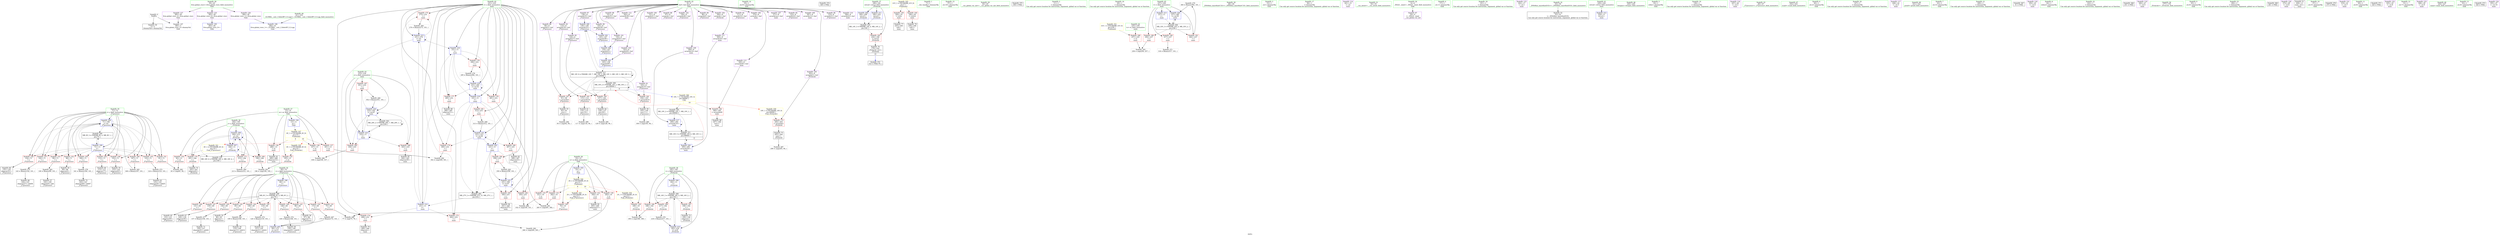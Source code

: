 digraph "SVFG" {
	label="SVFG";

	Node0x5575571d6900 [shape=record,color=grey,label="{NodeID: 0\nNullPtr}"];
	Node0x5575571d6900 -> Node0x5575571e0840[style=solid];
	Node0x5575571d6900 -> Node0x5575571e32d0[style=solid];
	Node0x5575571ee6a0 [shape=record,color=grey,label="{NodeID: 263\n100 = Binary(99, 101, )\n}"];
	Node0x5575571ee6a0 -> Node0x5575571e0e50[style=solid];
	Node0x5575571e82d0 [shape=record,color=red,label="{NodeID: 180\n307\<--231\n\<--i\nmain\n}"];
	Node0x5575571e82d0 -> Node0x5575571e2370[style=solid];
	Node0x5575571dff00 [shape=record,color=purple,label="{NodeID: 97\n136\<--8\narrayidx33\<--buf\n_Z7processv\n}"];
	Node0x5575571dff00 -> Node0x5575571e3570[style=solid];
	Node0x5575571d6800 [shape=record,color=green,label="{NodeID: 14\n35\<--1\n.str.9\<--dummyObj\nGlob }"];
	Node0x5575571efba0 [shape=record,color=grey,label="{NodeID: 277\n157 = Binary(156, 101, )\n}"];
	Node0x5575571efba0 -> Node0x5575571e19b0[style=solid];
	Node0x5575571e2fd0 [shape=record,color=blue,label="{NodeID: 194\n13\<--11\nm\<--\nGlob }"];
	Node0x5575571e2fd0 -> Node0x5575572037f0[style=dashed];
	Node0x5575571dfa40 [shape=record,color=purple,label="{NodeID: 111\n309\<--8\narrayidx24\<--buf\nmain\n}"];
	Node0x5575571dfa40 -> Node0x5575571e45b0[style=solid];
	Node0x5575571de550 [shape=record,color=green,label="{NodeID: 28\n39\<--43\nllvm.global_ctors\<--llvm.global_ctors_field_insensitive\nGlob }"];
	Node0x5575571de550 -> Node0x5575571e55c0[style=solid];
	Node0x5575571de550 -> Node0x5575571e5690[style=solid];
	Node0x5575571de550 -> Node0x5575571e5790[style=solid];
	Node0x557557214560 [shape=record,color=black,label="{NodeID: 374\n349 = PHI()\n}"];
	Node0x5575571f10a0 [shape=record,color=grey,label="{NodeID: 291\n196 = cmp(194, 195, )\n}"];
	Node0x5575571e3bf0 [shape=record,color=blue,label="{NodeID: 208\n180\<--209\nretval\<--\n_Z5checkv\n}"];
	Node0x5575571e3bf0 -> Node0x557557201d60[style=dashed];
	Node0x5575571e55c0 [shape=record,color=purple,label="{NodeID: 125\n383\<--39\nllvm.global_ctors_0\<--llvm.global_ctors\nGlob }"];
	Node0x5575571e55c0 -> Node0x5575571e30d0[style=solid];
	Node0x5575571df0e0 [shape=record,color=green,label="{NodeID: 42\n231\<--232\ni\<--i_field_insensitive\nmain\n}"];
	Node0x5575571df0e0 -> Node0x5575571e7d20[style=solid];
	Node0x5575571df0e0 -> Node0x5575571e7df0[style=solid];
	Node0x5575571df0e0 -> Node0x5575571e7ec0[style=solid];
	Node0x5575571df0e0 -> Node0x5575571e7f90[style=solid];
	Node0x5575571df0e0 -> Node0x5575571e8060[style=solid];
	Node0x5575571df0e0 -> Node0x5575571e8130[style=solid];
	Node0x5575571df0e0 -> Node0x5575571e8200[style=solid];
	Node0x5575571df0e0 -> Node0x5575571e82d0[style=solid];
	Node0x5575571df0e0 -> Node0x5575571e83a0[style=solid];
	Node0x5575571df0e0 -> Node0x5575571e8470[style=solid];
	Node0x5575571df0e0 -> Node0x5575571e8540[style=solid];
	Node0x5575571df0e0 -> Node0x5575571e8610[style=solid];
	Node0x5575571df0e0 -> Node0x5575571e40d0[style=solid];
	Node0x5575571df0e0 -> Node0x5575571e41a0[style=solid];
	Node0x5575571df0e0 -> Node0x5575571e4270[style=solid];
	Node0x5575571df0e0 -> Node0x5575571e4410[style=solid];
	Node0x5575571df0e0 -> Node0x5575571e44e0[style=solid];
	Node0x5575571df0e0 -> Node0x5575571e4680[style=solid];
	Node0x5575571df0e0 -> Node0x5575571e4750[style=solid];
	Node0x5575571df0e0 -> Node0x5575571e49c0[style=solid];
	Node0x5575571fd860 [shape=record,color=black,label="{NodeID: 305\nMR_10V_2 = PHI(MR_10V_7, MR_10V_1, )\npts\{90000 \}\n}"];
	Node0x5575571fd860 -> Node0x5575571e4340[style=dashed];
	Node0x5575571fd860 -> Node0x5575571ff660[style=dashed];
	Node0x5575571e4750 [shape=record,color=blue,label="{NodeID: 222\n231\<--11\ni\<--\nmain\n}"];
	Node0x5575571e4750 -> Node0x5575571e8470[style=dashed];
	Node0x5575571e4750 -> Node0x5575571e8540[style=dashed];
	Node0x5575571e4750 -> Node0x5575571e8610[style=dashed];
	Node0x5575571e4750 -> Node0x5575571e49c0[style=dashed];
	Node0x5575571e4750 -> Node0x5575571fc960[style=dashed];
	Node0x5575571e6180 [shape=record,color=red,label="{NodeID: 139\n240\<--19\n\<--stdin\nmain\n}"];
	Node0x5575571e6180 -> Node0x5575571e1e90[style=solid];
	Node0x5575571e0d80 [shape=record,color=black,label="{NodeID: 56\n97\<--96\nidxprom7\<--\n_Z7processv\n}"];
	Node0x557557202260 [shape=record,color=black,label="{NodeID: 319\nMR_18V_6 = PHI(MR_18V_2, MR_18V_4, )\npts\{185 \}\n}"];
	Node0x5575571e6ce0 [shape=record,color=red,label="{NodeID: 153\n99\<--71\n\<--j\n_Z7processv\n}"];
	Node0x5575571e6ce0 -> Node0x5575571ee6a0[style=solid];
	Node0x5575571e18e0 [shape=record,color=black,label="{NodeID: 70\n153\<--152\nidxprom42\<--\n_Z7processv\n}"];
	Node0x5575571e7840 [shape=record,color=red,label="{NodeID: 167\n198\<--182\n\<--i\n_Z5checkv\n}"];
	Node0x5575571e7840 -> Node0x5575571e1b50[style=solid];
	Node0x5575571e2440 [shape=record,color=black,label="{NodeID: 84\n341\<--340\nidxprom37\<--\nmain\n}"];
	Node0x5575571c1920 [shape=record,color=green,label="{NodeID: 1\n7\<--1\n__dso_handle\<--dummyObj\nGlob }"];
	Node0x5575571ee820 [shape=record,color=grey,label="{NodeID: 264\n276 = Binary(275, 101, )\n}"];
	Node0x5575571ee820 -> Node0x5575571e41a0[style=solid];
	Node0x5575571e83a0 [shape=record,color=red,label="{NodeID: 181\n312\<--231\n\<--i\nmain\n}"];
	Node0x5575571e83a0 -> Node0x5575571eee20[style=solid];
	Node0x5575571dffd0 [shape=record,color=purple,label="{NodeID: 98\n141\<--8\narrayidx35\<--buf\n_Z7processv\n}"];
	Node0x5575571ddd00 [shape=record,color=green,label="{NodeID: 15\n37\<--1\n.str.10\<--dummyObj\nGlob }"];
	Node0x5575571efd20 [shape=record,color=grey,label="{NodeID: 278\n161 = Binary(160, 101, )\n}"];
	Node0x5575571efd20 -> Node0x5575571e1a80[style=solid];
	Node0x5575571e30d0 [shape=record,color=blue,label="{NodeID: 195\n383\<--40\nllvm.global_ctors_0\<--\nGlob }"];
	Node0x5575571dfb10 [shape=record,color=purple,label="{NodeID: 112\n342\<--8\narrayidx38\<--buf\nmain\n}"];
	Node0x5575571de620 [shape=record,color=green,label="{NodeID: 29\n44\<--45\n__cxx_global_var_init\<--__cxx_global_var_init_field_insensitive\n}"];
	Node0x557557214630 [shape=record,color=black,label="{NodeID: 375\n356 = PHI()\n}"];
	Node0x5575571f1220 [shape=record,color=grey,label="{NodeID: 292\n302 = cmp(300, 301, )\n}"];
	Node0x5575571e3cc0 [shape=record,color=blue,label="{NodeID: 209\n184\<--213\nj\<--inc\n_Z5checkv\n}"];
	Node0x5575571e3cc0 -> Node0x5575571e79e0[style=dashed];
	Node0x5575571e3cc0 -> Node0x5575571e7ab0[style=dashed];
	Node0x5575571e3cc0 -> Node0x5575571e7b80[style=dashed];
	Node0x5575571e3cc0 -> Node0x5575571e3b20[style=dashed];
	Node0x5575571e3cc0 -> Node0x5575571e3cc0[style=dashed];
	Node0x5575571e3cc0 -> Node0x557557202260[style=dashed];
	Node0x5575571e5690 [shape=record,color=purple,label="{NodeID: 126\n384\<--39\nllvm.global_ctors_1\<--llvm.global_ctors\nGlob }"];
	Node0x5575571e5690 -> Node0x5575571e31d0[style=solid];
	Node0x5575571df1b0 [shape=record,color=green,label="{NodeID: 43\n233\<--234\nj\<--j_field_insensitive\nmain\n}"];
	Node0x5575571df1b0 -> Node0x5575571e86e0[style=solid];
	Node0x5575571df1b0 -> Node0x5575571e87b0[style=solid];
	Node0x5575571df1b0 -> Node0x5575571e8880[style=solid];
	Node0x5575571df1b0 -> Node0x5575571e4820[style=solid];
	Node0x5575571df1b0 -> Node0x5575571e48f0[style=solid];
	Node0x5575571e4820 [shape=record,color=blue,label="{NodeID: 223\n233\<--11\nj\<--\nmain\n}"];
	Node0x5575571e4820 -> Node0x5575571e86e0[style=dashed];
	Node0x5575571e4820 -> Node0x5575571e87b0[style=dashed];
	Node0x5575571e4820 -> Node0x5575571e8880[style=dashed];
	Node0x5575571e4820 -> Node0x5575571e4820[style=dashed];
	Node0x5575571e4820 -> Node0x5575571e48f0[style=dashed];
	Node0x5575571e4820 -> Node0x5575571fce60[style=dashed];
	Node0x5575571e6250 [shape=record,color=red,label="{NodeID: 140\n246\<--24\n\<--stdout\nmain\n}"];
	Node0x5575571e6250 -> Node0x5575571e1f60[style=solid];
	Node0x5575571e0e50 [shape=record,color=black,label="{NodeID: 57\n102\<--100\nidxprom9\<--add\n_Z7processv\n}"];
	Node0x557557202760 [shape=record,color=yellow,style=double,label="{NodeID: 320\n2V_1 = ENCHI(MR_2V_0)\npts\{12 \}\nFun[_Z7processv]}"];
	Node0x557557202760 -> Node0x5575571e5890[style=dashed];
	Node0x5575571e6db0 [shape=record,color=red,label="{NodeID: 154\n112\<--71\n\<--j\n_Z7processv\n}"];
	Node0x5575571e6db0 -> Node0x5575571e10c0[style=solid];
	Node0x5575571e19b0 [shape=record,color=black,label="{NodeID: 71\n158\<--157\nidxprom45\<--add44\n_Z7processv\n}"];
	Node0x557557203e10 [shape=record,color=yellow,style=double,label="{NodeID: 334\n2V_1 = ENCHI(MR_2V_0)\npts\{12 \}\nFun[_Z5checkv]}"];
	Node0x557557203e10 -> Node0x5575571e5960[style=dashed];
	Node0x5575571e7910 [shape=record,color=red,label="{NodeID: 168\n217\<--182\n\<--i\n_Z5checkv\n}"];
	Node0x5575571e7910 -> Node0x5575571ef120[style=solid];
	Node0x5575571e2510 [shape=record,color=black,label="{NodeID: 85\n344\<--343\nidxprom39\<--\nmain\n}"];
	Node0x5575571c1860 [shape=record,color=green,label="{NodeID: 2\n11\<--1\n\<--dummyObj\nCan only get source location for instruction, argument, global var or function.}"];
	Node0x5575571ee9a0 [shape=record,color=grey,label="{NodeID: 265\n168 = Binary(167, 101, )\n}"];
	Node0x5575571ee9a0 -> Node0x5575571e38b0[style=solid];
	Node0x5575571e8470 [shape=record,color=red,label="{NodeID: 182\n330\<--231\n\<--i\nmain\n}"];
	Node0x5575571e8470 -> Node0x5575571f0c20[style=solid];
	Node0x5575571e00a0 [shape=record,color=purple,label="{NodeID: 99\n145\<--8\narrayidx38\<--buf\n_Z7processv\n}"];
	Node0x5575571e00a0 -> Node0x5575571e3640[style=solid];
	Node0x5575571ddd90 [shape=record,color=green,label="{NodeID: 16\n40\<--1\n\<--dummyObj\nCan only get source location for instruction, argument, global var or function.}"];
	Node0x5575571efea0 [shape=record,color=grey,label="{NodeID: 279\n365 = Binary(364, 101, )\n}"];
	Node0x5575571efea0 -> Node0x5575571e4a90[style=solid];
	Node0x5575571e31d0 [shape=record,color=blue,label="{NodeID: 196\n384\<--41\nllvm.global_ctors_1\<--_GLOBAL__sub_I_GlebsHP_0_0.cpp\nGlob }"];
	Node0x5575571dfbe0 [shape=record,color=purple,label="{NodeID: 113\n345\<--8\narrayidx40\<--buf\nmain\n}"];
	Node0x5575571dfbe0 -> Node0x5575571e2e00[style=solid];
	Node0x5575571de6f0 [shape=record,color=green,label="{NodeID: 30\n48\<--49\n_ZNSt8ios_base4InitC1Ev\<--_ZNSt8ios_base4InitC1Ev_field_insensitive\n}"];
	Node0x5575571f13a0 [shape=record,color=grey,label="{NodeID: 293\n258 = cmp(256, 257, )\n}"];
	Node0x5575571e3d90 [shape=record,color=blue,label="{NodeID: 210\n182\<--218\ni\<--inc8\n_Z5checkv\n}"];
	Node0x5575571e3d90 -> Node0x5575571fe760[style=dashed];
	Node0x5575571e5790 [shape=record,color=purple,label="{NodeID: 127\n385\<--39\nllvm.global_ctors_2\<--llvm.global_ctors\nGlob }"];
	Node0x5575571e5790 -> Node0x5575571e32d0[style=solid];
	Node0x5575571df280 [shape=record,color=green,label="{NodeID: 44\n235\<--236\ntc\<--tc_field_insensitive\nmain\n}"];
	Node0x5575571df280 -> Node0x5575571e8950[style=solid];
	Node0x5575571e48f0 [shape=record,color=blue,label="{NodeID: 224\n233\<--352\nj\<--inc43\nmain\n}"];
	Node0x5575571e48f0 -> Node0x5575571e86e0[style=dashed];
	Node0x5575571e48f0 -> Node0x5575571e87b0[style=dashed];
	Node0x5575571e48f0 -> Node0x5575571e8880[style=dashed];
	Node0x5575571e48f0 -> Node0x5575571e4820[style=dashed];
	Node0x5575571e48f0 -> Node0x5575571e48f0[style=dashed];
	Node0x5575571e48f0 -> Node0x5575571fce60[style=dashed];
	Node0x5575571e6320 [shape=record,color=red,label="{NodeID: 141\n75\<--69\n\<--i\n_Z7processv\n}"];
	Node0x5575571e6320 -> Node0x5575571f07a0[style=solid];
	Node0x5575571e0f20 [shape=record,color=black,label="{NodeID: 58\n105\<--104\nconv11\<--\n_Z7processv\n}"];
	Node0x5575571e0f20 -> Node0x5575571f0020[style=solid];
	Node0x557557203280 [shape=record,color=yellow,style=double,label="{NodeID: 321\n4V_1 = ENCHI(MR_4V_0)\npts\{14 \}\nFun[_Z7processv]}"];
	Node0x557557203280 -> Node0x5575571e5d70[style=dashed];
	Node0x5575571e6e80 [shape=record,color=red,label="{NodeID: 155\n123\<--71\n\<--j\n_Z7processv\n}"];
	Node0x5575571e6e80 -> Node0x5575571ef5a0[style=solid];
	Node0x5575571e1a80 [shape=record,color=black,label="{NodeID: 72\n162\<--161\nidxprom48\<--add47\n_Z7processv\n}"];
	Node0x557557203f20 [shape=record,color=yellow,style=double,label="{NodeID: 335\n4V_1 = ENCHI(MR_4V_0)\npts\{14 \}\nFun[_Z5checkv]}"];
	Node0x557557203f20 -> Node0x5575571e5e40[style=dashed];
	Node0x5575571e79e0 [shape=record,color=red,label="{NodeID: 169\n194\<--184\n\<--j\n_Z5checkv\n}"];
	Node0x5575571e79e0 -> Node0x5575571f10a0[style=solid];
	Node0x5575571e25e0 [shape=record,color=black,label="{NodeID: 86\n347\<--346\nconv\<--\nmain\n}"];
	Node0x5575571bdeb0 [shape=record,color=green,label="{NodeID: 3\n15\<--1\n.str\<--dummyObj\nGlob }"];
	Node0x5575571eeb20 [shape=record,color=grey,label="{NodeID: 266\n352 = Binary(351, 101, )\n}"];
	Node0x5575571eeb20 -> Node0x5575571e48f0[style=solid];
	Node0x5575571e8540 [shape=record,color=red,label="{NodeID: 183\n340\<--231\n\<--i\nmain\n}"];
	Node0x5575571e8540 -> Node0x5575571e2440[style=solid];
	Node0x5575571e0170 [shape=record,color=purple,label="{NodeID: 100\n151\<--8\narrayidx41\<--buf\n_Z7processv\n}"];
	Node0x5575571dde20 [shape=record,color=green,label="{NodeID: 17\n94\<--1\n\<--dummyObj\nCan only get source location for instruction, argument, global var or function.}"];
	Node0x5575571f0020 [shape=record,color=grey,label="{NodeID: 280\n106 = cmp(105, 94, )\n}"];
	Node0x5575571e32d0 [shape=record,color=blue, style = dotted,label="{NodeID: 197\n385\<--3\nllvm.global_ctors_2\<--dummyVal\nGlob }"];
	Node0x5575571dfcb0 [shape=record,color=purple,label="{NodeID: 114\n241\<--15\n\<--.str\nmain\n}"];
	Node0x5575571de7c0 [shape=record,color=green,label="{NodeID: 31\n54\<--55\n__cxa_atexit\<--__cxa_atexit_field_insensitive\n}"];
	Node0x5575571f1520 [shape=record,color=grey,label="{NodeID: 294\n190 = cmp(188, 189, )\n}"];
	Node0x5575571e3e60 [shape=record,color=blue,label="{NodeID: 211\n180\<--222\nretval\<--\n_Z5checkv\n}"];
	Node0x5575571e3e60 -> Node0x557557201d60[style=dashed];
	Node0x5575571e5890 [shape=record,color=red,label="{NodeID: 128\n76\<--10\n\<--n\n_Z7processv\n}"];
	Node0x5575571e5890 -> Node0x5575571f07a0[style=solid];
	Node0x5575571df350 [shape=record,color=green,label="{NodeID: 45\n237\<--238\nt\<--t_field_insensitive\nmain\n}"];
	Node0x5575571df350 -> Node0x5575571e8a20[style=solid];
	Node0x5575571df350 -> Node0x5575571e8af0[style=solid];
	Node0x5575571df350 -> Node0x5575571e8bc0[style=solid];
	Node0x5575571df350 -> Node0x5575571e4000[style=solid];
	Node0x5575571df350 -> Node0x5575571e4a90[style=solid];
	Node0x5575571fe760 [shape=record,color=black,label="{NodeID: 308\nMR_16V_3 = PHI(MR_16V_4, MR_16V_2, )\npts\{183 \}\n}"];
	Node0x5575571fe760 -> Node0x5575571e7770[style=dashed];
	Node0x5575571fe760 -> Node0x5575571e7840[style=dashed];
	Node0x5575571fe760 -> Node0x5575571e7910[style=dashed];
	Node0x5575571fe760 -> Node0x5575571e3d90[style=dashed];
	Node0x5575571e49c0 [shape=record,color=blue,label="{NodeID: 225\n231\<--359\ni\<--inc47\nmain\n}"];
	Node0x5575571e49c0 -> Node0x5575571e8470[style=dashed];
	Node0x5575571e49c0 -> Node0x5575571e8540[style=dashed];
	Node0x5575571e49c0 -> Node0x5575571e8610[style=dashed];
	Node0x5575571e49c0 -> Node0x5575571e49c0[style=dashed];
	Node0x5575571e49c0 -> Node0x5575571fc960[style=dashed];
	Node0x5575571e63f0 [shape=record,color=red,label="{NodeID: 142\n85\<--69\n\<--i\n_Z7processv\n}"];
	Node0x5575571e63f0 -> Node0x5575571e0b10[style=solid];
	Node0x5575571e0ff0 [shape=record,color=black,label="{NodeID: 59\n110\<--109\nidxprom15\<--add14\n_Z7processv\n}"];
	Node0x5575571e6f50 [shape=record,color=red,label="{NodeID: 156\n134\<--71\n\<--j\n_Z7processv\n}"];
	Node0x5575571e6f50 -> Node0x5575571e15a0[style=solid];
	Node0x5575571e1b50 [shape=record,color=black,label="{NodeID: 73\n199\<--198\nidxprom\<--\n_Z5checkv\n}"];
	Node0x5575571e7ab0 [shape=record,color=red,label="{NodeID: 170\n201\<--184\n\<--j\n_Z5checkv\n}"];
	Node0x5575571e7ab0 -> Node0x5575571e1c20[style=solid];
	Node0x5575571e26b0 [shape=record,color=purple,label="{NodeID: 87\n50\<--4\n\<--_ZStL8__ioinit\n__cxx_global_var_init\n}"];
	Node0x5575571bdc80 [shape=record,color=green,label="{NodeID: 4\n17\<--1\n.str.1\<--dummyObj\nGlob }"];
	Node0x5575571eeca0 [shape=record,color=grey,label="{NodeID: 267\n173 = Binary(172, 101, )\n}"];
	Node0x5575571eeca0 -> Node0x5575571e3980[style=solid];
	Node0x5575571e8610 [shape=record,color=red,label="{NodeID: 184\n358\<--231\n\<--i\nmain\n}"];
	Node0x5575571e8610 -> Node0x5575571ee520[style=solid];
	Node0x5575571e0240 [shape=record,color=purple,label="{NodeID: 101\n154\<--8\narrayidx43\<--buf\n_Z7processv\n}"];
	Node0x5575571e0240 -> Node0x5575571e3710[style=solid];
	Node0x5575571ddeb0 [shape=record,color=green,label="{NodeID: 18\n101\<--1\n\<--dummyObj\nCan only get source location for instruction, argument, global var or function.}"];
	Node0x5575571f01a0 [shape=record,color=grey,label="{NodeID: 281\n283 = cmp(281, 282, )\n}"];
	Node0x5575571e33d0 [shape=record,color=blue,label="{NodeID: 198\n69\<--11\ni\<--\n_Z7processv\n}"];
	Node0x5575571e33d0 -> Node0x5575571fb560[style=dashed];
	Node0x5575571e4e20 [shape=record,color=purple,label="{NodeID: 115\n242\<--17\n\<--.str.1\nmain\n}"];
	Node0x5575571de890 [shape=record,color=green,label="{NodeID: 32\n53\<--59\n_ZNSt8ios_base4InitD1Ev\<--_ZNSt8ios_base4InitD1Ev_field_insensitive\n}"];
	Node0x5575571de890 -> Node0x5575571e0a10[style=solid];
	Node0x5575571e3f30 [shape=record,color=blue,label="{NodeID: 212\n229\<--11\nretval\<--\nmain\n}"];
	Node0x5575571e5960 [shape=record,color=red,label="{NodeID: 129\n189\<--10\n\<--n\n_Z5checkv\n}"];
	Node0x5575571e5960 -> Node0x5575571f1520[style=solid];
	Node0x5575571df420 [shape=record,color=green,label="{NodeID: 46\n244\<--245\nfreopen\<--freopen_field_insensitive\n}"];
	Node0x5575571e4a90 [shape=record,color=blue,label="{NodeID: 226\n237\<--365\nt\<--inc50\nmain\n}"];
	Node0x5575571e4a90 -> Node0x5575571fd360[style=dashed];
	Node0x5575571e64c0 [shape=record,color=red,label="{NodeID: 143\n96\<--69\n\<--i\n_Z7processv\n}"];
	Node0x5575571e64c0 -> Node0x5575571e0d80[style=solid];
	Node0x5575571e10c0 [shape=record,color=black,label="{NodeID: 60\n113\<--112\nidxprom17\<--\n_Z7processv\n}"];
	Node0x5575571e7020 [shape=record,color=red,label="{NodeID: 157\n142\<--71\n\<--j\n_Z7processv\n}"];
	Node0x5575571e7020 -> Node0x5575571ef8a0[style=solid];
	Node0x5575571e1c20 [shape=record,color=black,label="{NodeID: 74\n202\<--201\nidxprom4\<--\n_Z5checkv\n}"];
	Node0x5575571e7b80 [shape=record,color=red,label="{NodeID: 171\n212\<--184\n\<--j\n_Z5checkv\n}"];
	Node0x5575571e7b80 -> Node0x5575571eefa0[style=solid];
	Node0x5575571e2780 [shape=record,color=purple,label="{NodeID: 88\n87\<--8\narrayidx\<--buf\n_Z7processv\n}"];
	Node0x5575571bdfb0 [shape=record,color=green,label="{NodeID: 5\n19\<--1\nstdin\<--dummyObj\nGlob }"];
	Node0x5575571eee20 [shape=record,color=grey,label="{NodeID: 268\n313 = Binary(312, 101, )\n}"];
	Node0x5575571eee20 -> Node0x5575571e4680[style=solid];
	Node0x5575571e86e0 [shape=record,color=red,label="{NodeID: 185\n336\<--233\n\<--j\nmain\n}"];
	Node0x5575571e86e0 -> Node0x5575571f0920[style=solid];
	Node0x5575571e0310 [shape=record,color=purple,label="{NodeID: 102\n159\<--8\narrayidx46\<--buf\n_Z7processv\n}"];
	Node0x5575571ddf40 [shape=record,color=green,label="{NodeID: 19\n138\<--1\n\<--dummyObj\nCan only get source location for instruction, argument, global var or function.}"];
	Node0x5575571f0320 [shape=record,color=grey,label="{NodeID: 282\n266 = cmp(264, 265, )\n}"];
	Node0x5575571e34a0 [shape=record,color=blue,label="{NodeID: 199\n71\<--11\nj\<--\n_Z7processv\n}"];
	Node0x5575571e34a0 -> Node0x5575571e6b40[style=dashed];
	Node0x5575571e34a0 -> Node0x5575571e6c10[style=dashed];
	Node0x5575571e34a0 -> Node0x5575571e6ce0[style=dashed];
	Node0x5575571e34a0 -> Node0x5575571e6db0[style=dashed];
	Node0x5575571e34a0 -> Node0x5575571e6e80[style=dashed];
	Node0x5575571e34a0 -> Node0x5575571e6f50[style=dashed];
	Node0x5575571e34a0 -> Node0x5575571e7020[style=dashed];
	Node0x5575571e34a0 -> Node0x5575571e70f0[style=dashed];
	Node0x5575571e34a0 -> Node0x5575571e71c0[style=dashed];
	Node0x5575571e34a0 -> Node0x5575571e7290[style=dashed];
	Node0x5575571e34a0 -> Node0x5575571e38b0[style=dashed];
	Node0x5575571e34a0 -> Node0x5575571fba60[style=dashed];
	Node0x5575571e4eb0 [shape=record,color=purple,label="{NodeID: 116\n247\<--20\n\<--.str.2\nmain\n}"];
	Node0x5575571de960 [shape=record,color=green,label="{NodeID: 33\n66\<--67\n_Z7processv\<--_Z7processv_field_insensitive\n}"];
	Node0x5575571e4000 [shape=record,color=blue,label="{NodeID: 213\n237\<--11\nt\<--\nmain\n}"];
	Node0x5575571e4000 -> Node0x5575571fd360[style=dashed];
	Node0x5575571e5a30 [shape=record,color=red,label="{NodeID: 130\n265\<--10\n\<--n\nmain\n}"];
	Node0x5575571e5a30 -> Node0x5575571f0320[style=solid];
	Node0x5575571df520 [shape=record,color=green,label="{NodeID: 47\n252\<--253\nscanf\<--scanf_field_insensitive\n}"];
	Node0x5575571e6590 [shape=record,color=red,label="{NodeID: 144\n108\<--69\n\<--i\n_Z7processv\n}"];
	Node0x5575571e6590 -> Node0x5575571ee3a0[style=solid];
	Node0x5575571e1190 [shape=record,color=black,label="{NodeID: 61\n116\<--115\nconv19\<--\n_Z7processv\n}"];
	Node0x5575571e1190 -> Node0x5575571f0da0[style=solid];
	Node0x5575571e70f0 [shape=record,color=red,label="{NodeID: 158\n152\<--71\n\<--j\n_Z7processv\n}"];
	Node0x5575571e70f0 -> Node0x5575571e18e0[style=solid];
	Node0x5575571e1cf0 [shape=record,color=black,label="{NodeID: 75\n205\<--204\nconv\<--\n_Z5checkv\n}"];
	Node0x5575571e1cf0 -> Node0x5575571f0aa0[style=solid];
	Node0x5575571e7c50 [shape=record,color=red,label="{NodeID: 172\n204\<--203\n\<--arrayidx5\n_Z5checkv\n}"];
	Node0x5575571e7c50 -> Node0x5575571e1cf0[style=solid];
	Node0x5575571e2850 [shape=record,color=purple,label="{NodeID: 89\n90\<--8\narrayidx5\<--buf\n_Z7processv\n}"];
	Node0x5575571e2850 -> Node0x5575571e7360[style=solid];
	Node0x5575571be180 [shape=record,color=green,label="{NodeID: 6\n20\<--1\n.str.2\<--dummyObj\nGlob }"];
	Node0x5575571eefa0 [shape=record,color=grey,label="{NodeID: 269\n213 = Binary(212, 101, )\n}"];
	Node0x5575571eefa0 -> Node0x5575571e3cc0[style=solid];
	Node0x5575571e87b0 [shape=record,color=red,label="{NodeID: 186\n343\<--233\n\<--j\nmain\n}"];
	Node0x5575571e87b0 -> Node0x5575571e2510[style=solid];
	Node0x5575571e03e0 [shape=record,color=purple,label="{NodeID: 103\n163\<--8\narrayidx49\<--buf\n_Z7processv\n}"];
	Node0x5575571e03e0 -> Node0x5575571e37e0[style=solid];
	Node0x5575571ddfd0 [shape=record,color=green,label="{NodeID: 20\n147\<--1\n\<--dummyObj\nCan only get source location for instruction, argument, global var or function.}"];
	Node0x557557206590 [shape=record,color=yellow,style=double,label="{NodeID: 366\n10V_7 = CSCHI(MR_10V_5)\npts\{90000 \}\nCS[]|{|<s2>10}}"];
	Node0x557557206590 -> Node0x5575571e2e00[style=dashed];
	Node0x557557206590 -> Node0x5575571fd860[style=dashed];
	Node0x557557206590:s2 -> Node0x5575572042a0[style=dashed,color=red];
	Node0x5575571f04a0 [shape=record,color=grey,label="{NodeID: 283\n83 = cmp(81, 82, )\n}"];
	Node0x5575571e3570 [shape=record,color=blue,label="{NodeID: 200\n136\<--138\narrayidx33\<--\n_Z7processv\n}"];
	Node0x5575571e3570 -> Node0x5575571e3640[style=dashed];
	Node0x5575571e4f40 [shape=record,color=purple,label="{NodeID: 117\n248\<--22\n\<--.str.3\nmain\n}"];
	Node0x5575571dea30 [shape=record,color=green,label="{NodeID: 34\n69\<--70\ni\<--i_field_insensitive\n_Z7processv\n}"];
	Node0x5575571dea30 -> Node0x5575571e6320[style=solid];
	Node0x5575571dea30 -> Node0x5575571e63f0[style=solid];
	Node0x5575571dea30 -> Node0x5575571e64c0[style=solid];
	Node0x5575571dea30 -> Node0x5575571e6590[style=solid];
	Node0x5575571dea30 -> Node0x5575571e6660[style=solid];
	Node0x5575571dea30 -> Node0x5575571e6730[style=solid];
	Node0x5575571dea30 -> Node0x5575571e6800[style=solid];
	Node0x5575571dea30 -> Node0x5575571e68d0[style=solid];
	Node0x5575571dea30 -> Node0x5575571e69a0[style=solid];
	Node0x5575571dea30 -> Node0x5575571e6a70[style=solid];
	Node0x5575571dea30 -> Node0x5575571e33d0[style=solid];
	Node0x5575571dea30 -> Node0x5575571e3980[style=solid];
	Node0x5575571e40d0 [shape=record,color=blue,label="{NodeID: 214\n231\<--11\ni\<--\nmain\n}"];
	Node0x5575571e40d0 -> Node0x5575571e7d20[style=dashed];
	Node0x5575571e40d0 -> Node0x5575571e7df0[style=dashed];
	Node0x5575571e40d0 -> Node0x5575571e7ec0[style=dashed];
	Node0x5575571e40d0 -> Node0x5575571e41a0[style=dashed];
	Node0x5575571e40d0 -> Node0x5575571e4270[style=dashed];
	Node0x5575571e5b00 [shape=record,color=red,label="{NodeID: 131\n282\<--10\n\<--n\nmain\n}"];
	Node0x5575571e5b00 -> Node0x5575571f01a0[style=solid];
	Node0x5575571e0640 [shape=record,color=green,label="{NodeID: 48\n321\<--322\nprintf\<--printf_field_insensitive\n}"];
	Node0x5575571ff660 [shape=record,color=black,label="{NodeID: 311\nMR_10V_5 = PHI(MR_10V_6, MR_10V_3, )\npts\{90000 \}\n|{|<s1>8}}"];
	Node0x5575571ff660 -> Node0x5575571e45b0[style=dashed];
	Node0x5575571ff660:s1 -> Node0x5575571fbf60[style=dashed,color=red];
	Node0x5575571e6660 [shape=record,color=red,label="{NodeID: 145\n119\<--69\n\<--i\n_Z7processv\n}"];
	Node0x5575571e6660 -> Node0x5575571ef420[style=solid];
	Node0x5575571e1260 [shape=record,color=black,label="{NodeID: 62\n121\<--120\nidxprom23\<--add22\n_Z7processv\n}"];
	Node0x557557203600 [shape=record,color=yellow,style=double,label="{NodeID: 325\n21V_1 = ENCHI(MR_21V_0)\npts\{1 \}\nFun[main]}"];
	Node0x557557203600 -> Node0x5575571e6180[style=dashed];
	Node0x557557203600 -> Node0x5575571e6250[style=dashed];
	Node0x5575571e71c0 [shape=record,color=red,label="{NodeID: 159\n160\<--71\n\<--j\n_Z7processv\n}"];
	Node0x5575571e71c0 -> Node0x5575571efd20[style=solid];
	Node0x5575571e1dc0 [shape=record,color=black,label="{NodeID: 76\n179\<--224\n_Z5checkv_ret\<--\n_Z5checkv\n|{<s0>10}}"];
	Node0x5575571e1dc0:s0 -> Node0x557557214330[style=solid,color=blue];
	Node0x5575572042a0 [shape=record,color=yellow,style=double,label="{NodeID: 339\n10V_1 = ENCHI(MR_10V_0)\npts\{90000 \}\nFun[_Z5checkv]}"];
	Node0x5575572042a0 -> Node0x5575571e7c50[style=dashed];
	Node0x5575571e7d20 [shape=record,color=red,label="{NodeID: 173\n264\<--231\n\<--i\nmain\n}"];
	Node0x5575571e7d20 -> Node0x5575571f0320[style=solid];
	Node0x5575571e2920 [shape=record,color=purple,label="{NodeID: 90\n98\<--8\narrayidx8\<--buf\n_Z7processv\n}"];
	Node0x5575571c1530 [shape=record,color=green,label="{NodeID: 7\n22\<--1\n.str.3\<--dummyObj\nGlob }"];
	Node0x5575571ef120 [shape=record,color=grey,label="{NodeID: 270\n218 = Binary(217, 101, )\n}"];
	Node0x5575571ef120 -> Node0x5575571e3d90[style=solid];
	Node0x5575571e8880 [shape=record,color=red,label="{NodeID: 187\n351\<--233\n\<--j\nmain\n}"];
	Node0x5575571e8880 -> Node0x5575571eeb20[style=solid];
	Node0x5575571e04b0 [shape=record,color=purple,label="{NodeID: 104\n200\<--8\narrayidx\<--buf\n_Z5checkv\n}"];
	Node0x5575571de060 [shape=record,color=green,label="{NodeID: 21\n209\<--1\n\<--dummyObj\nCan only get source location for instruction, argument, global var or function.}"];
	Node0x557556ea9860 [shape=record,color=black,label="{NodeID: 367\n51 = PHI()\n}"];
	Node0x5575571f0620 [shape=record,color=grey,label="{NodeID: 284\n93 = cmp(92, 94, )\n}"];
	Node0x5575571e3640 [shape=record,color=blue,label="{NodeID: 201\n145\<--147\narrayidx38\<--\n_Z7processv\n}"];
	Node0x5575571e3640 -> Node0x5575571e3710[style=dashed];
	Node0x5575571e5010 [shape=record,color=purple,label="{NodeID: 118\n250\<--25\n\<--.str.4\nmain\n}"];
	Node0x5575571deb00 [shape=record,color=green,label="{NodeID: 35\n71\<--72\nj\<--j_field_insensitive\n_Z7processv\n}"];
	Node0x5575571deb00 -> Node0x5575571e6b40[style=solid];
	Node0x5575571deb00 -> Node0x5575571e6c10[style=solid];
	Node0x5575571deb00 -> Node0x5575571e6ce0[style=solid];
	Node0x5575571deb00 -> Node0x5575571e6db0[style=solid];
	Node0x5575571deb00 -> Node0x5575571e6e80[style=solid];
	Node0x5575571deb00 -> Node0x5575571e6f50[style=solid];
	Node0x5575571deb00 -> Node0x5575571e7020[style=solid];
	Node0x5575571deb00 -> Node0x5575571e70f0[style=solid];
	Node0x5575571deb00 -> Node0x5575571e71c0[style=solid];
	Node0x5575571deb00 -> Node0x5575571e7290[style=solid];
	Node0x5575571deb00 -> Node0x5575571e34a0[style=solid];
	Node0x5575571deb00 -> Node0x5575571e38b0[style=solid];
	Node0x5575571fb560 [shape=record,color=black,label="{NodeID: 298\nMR_6V_3 = PHI(MR_6V_4, MR_6V_2, )\npts\{70 \}\n}"];
	Node0x5575571fb560 -> Node0x5575571e6320[style=dashed];
	Node0x5575571fb560 -> Node0x5575571e63f0[style=dashed];
	Node0x5575571fb560 -> Node0x5575571e64c0[style=dashed];
	Node0x5575571fb560 -> Node0x5575571e6590[style=dashed];
	Node0x5575571fb560 -> Node0x5575571e6660[style=dashed];
	Node0x5575571fb560 -> Node0x5575571e6730[style=dashed];
	Node0x5575571fb560 -> Node0x5575571e6800[style=dashed];
	Node0x5575571fb560 -> Node0x5575571e68d0[style=dashed];
	Node0x5575571fb560 -> Node0x5575571e69a0[style=dashed];
	Node0x5575571fb560 -> Node0x5575571e6a70[style=dashed];
	Node0x5575571fb560 -> Node0x5575571e3980[style=dashed];
	Node0x5575571e41a0 [shape=record,color=blue,label="{NodeID: 215\n231\<--276\ni\<--inc\nmain\n}"];
	Node0x5575571e41a0 -> Node0x5575571e7d20[style=dashed];
	Node0x5575571e41a0 -> Node0x5575571e7df0[style=dashed];
	Node0x5575571e41a0 -> Node0x5575571e7ec0[style=dashed];
	Node0x5575571e41a0 -> Node0x5575571e41a0[style=dashed];
	Node0x5575571e41a0 -> Node0x5575571e4270[style=dashed];
	Node0x5575571e5bd0 [shape=record,color=red,label="{NodeID: 132\n304\<--10\n\<--n\nmain\n}"];
	Node0x5575571e5bd0 -> Node0x5575571e22a0[style=solid];
	Node0x5575571e0740 [shape=record,color=green,label="{NodeID: 49\n41\<--379\n_GLOBAL__sub_I_GlebsHP_0_0.cpp\<--_GLOBAL__sub_I_GlebsHP_0_0.cpp_field_insensitive\n}"];
	Node0x5575571e0740 -> Node0x5575571e31d0[style=solid];
	Node0x5575571e6730 [shape=record,color=red,label="{NodeID: 146\n131\<--69\n\<--i\n_Z7processv\n}"];
	Node0x5575571e6730 -> Node0x5575571e14d0[style=solid];
	Node0x5575571e1330 [shape=record,color=black,label="{NodeID: 63\n125\<--124\nidxprom26\<--add25\n_Z7processv\n}"];
	Node0x557557203710 [shape=record,color=yellow,style=double,label="{NodeID: 326\n2V_1 = ENCHI(MR_2V_0)\npts\{12 \}\nFun[main]|{|<s4>8|<s5>10}}"];
	Node0x557557203710 -> Node0x5575571e5a30[style=dashed];
	Node0x557557203710 -> Node0x5575571e5b00[style=dashed];
	Node0x557557203710 -> Node0x5575571e5bd0[style=dashed];
	Node0x557557203710 -> Node0x5575571e5ca0[style=dashed];
	Node0x557557203710:s4 -> Node0x557557202760[style=dashed,color=red];
	Node0x557557203710:s5 -> Node0x557557203e10[style=dashed,color=red];
	Node0x5575571e7290 [shape=record,color=red,label="{NodeID: 160\n167\<--71\n\<--j\n_Z7processv\n}"];
	Node0x5575571e7290 -> Node0x5575571ee9a0[style=solid];
	Node0x5575571e1e90 [shape=record,color=black,label="{NodeID: 77\n243\<--240\ncall\<--\nmain\n}"];
	Node0x5575571e7df0 [shape=record,color=red,label="{NodeID: 174\n268\<--231\n\<--i\nmain\n}"];
	Node0x5575571e7df0 -> Node0x5575571e2030[style=solid];
	Node0x5575571e29f0 [shape=record,color=purple,label="{NodeID: 91\n103\<--8\narrayidx10\<--buf\n_Z7processv\n}"];
	Node0x5575571e29f0 -> Node0x5575571e7430[style=solid];
	Node0x5575571d5460 [shape=record,color=green,label="{NodeID: 8\n24\<--1\nstdout\<--dummyObj\nGlob }"];
	Node0x5575571ef2a0 [shape=record,color=grey,label="{NodeID: 271\n318 = Binary(317, 101, )\n}"];
	Node0x5575571e8950 [shape=record,color=red,label="{NodeID: 188\n257\<--235\n\<--tc\nmain\n}"];
	Node0x5575571e8950 -> Node0x5575571f13a0[style=solid];
	Node0x5575571e0580 [shape=record,color=purple,label="{NodeID: 105\n203\<--8\narrayidx5\<--buf\n_Z5checkv\n}"];
	Node0x5575571e0580 -> Node0x5575571e7c50[style=solid];
	Node0x5575571de0f0 [shape=record,color=green,label="{NodeID: 22\n222\<--1\n\<--dummyObj\nCan only get source location for instruction, argument, global var or function.}"];
	Node0x557557213f30 [shape=record,color=black,label="{NodeID: 368\n251 = PHI()\n}"];
	Node0x5575571f07a0 [shape=record,color=grey,label="{NodeID: 285\n77 = cmp(75, 76, )\n}"];
	Node0x5575571e3710 [shape=record,color=blue,label="{NodeID: 202\n154\<--147\narrayidx43\<--\n_Z7processv\n}"];
	Node0x5575571e3710 -> Node0x5575571e37e0[style=dashed];
	Node0x5575571e50e0 [shape=record,color=purple,label="{NodeID: 119\n260\<--27\n\<--.str.5\nmain\n}"];
	Node0x5575571debd0 [shape=record,color=green,label="{NodeID: 36\n177\<--178\n_Z5checkv\<--_Z5checkv_field_insensitive\n}"];
	Node0x5575571fba60 [shape=record,color=black,label="{NodeID: 299\nMR_8V_2 = PHI(MR_8V_4, MR_8V_1, )\npts\{72 \}\n}"];
	Node0x5575571fba60 -> Node0x5575571e34a0[style=dashed];
	Node0x5575571e4270 [shape=record,color=blue,label="{NodeID: 216\n231\<--11\ni\<--\nmain\n}"];
	Node0x5575571e4270 -> Node0x5575571e7f90[style=dashed];
	Node0x5575571e4270 -> Node0x5575571e8060[style=dashed];
	Node0x5575571e4270 -> Node0x5575571e8130[style=dashed];
	Node0x5575571e4270 -> Node0x5575571e4410[style=dashed];
	Node0x5575571e4270 -> Node0x5575571e44e0[style=dashed];
	Node0x5575571e5ca0 [shape=record,color=red,label="{NodeID: 133\n331\<--10\n\<--n\nmain\n}"];
	Node0x5575571e5ca0 -> Node0x5575571f0c20[style=solid];
	Node0x5575571e0840 [shape=record,color=black,label="{NodeID: 50\n2\<--3\ndummyVal\<--dummyVal\n}"];
	Node0x5575571e6800 [shape=record,color=red,label="{NodeID: 147\n139\<--69\n\<--i\n_Z7processv\n}"];
	Node0x5575571e6800 -> Node0x5575571e1670[style=solid];
	Node0x5575571e1400 [shape=record,color=black,label="{NodeID: 64\n128\<--127\nconv28\<--\n_Z7processv\n}"];
	Node0x5575571e1400 -> Node0x5575571f0f20[style=solid];
	Node0x5575572037f0 [shape=record,color=yellow,style=double,label="{NodeID: 327\n4V_1 = ENCHI(MR_4V_0)\npts\{14 \}\nFun[main]|{|<s3>8|<s4>10}}"];
	Node0x5575572037f0 -> Node0x5575571e5f10[style=dashed];
	Node0x5575572037f0 -> Node0x5575571e5fe0[style=dashed];
	Node0x5575572037f0 -> Node0x5575571e60b0[style=dashed];
	Node0x5575572037f0:s3 -> Node0x557557203280[style=dashed,color=red];
	Node0x5575572037f0:s4 -> Node0x557557203f20[style=dashed,color=red];
	Node0x5575571e7360 [shape=record,color=red,label="{NodeID: 161\n91\<--90\n\<--arrayidx5\n_Z7processv\n}"];
	Node0x5575571e7360 -> Node0x5575571e0cb0[style=solid];
	Node0x5575571e1f60 [shape=record,color=black,label="{NodeID: 78\n249\<--246\ncall1\<--\nmain\n}"];
	Node0x5575571e7ec0 [shape=record,color=red,label="{NodeID: 175\n275\<--231\n\<--i\nmain\n}"];
	Node0x5575571e7ec0 -> Node0x5575571ee820[style=solid];
	Node0x5575571e2ac0 [shape=record,color=purple,label="{NodeID: 92\n111\<--8\narrayidx16\<--buf\n_Z7processv\n}"];
	Node0x5575571c16b0 [shape=record,color=green,label="{NodeID: 9\n25\<--1\n.str.4\<--dummyObj\nGlob }"];
	Node0x5575571ef420 [shape=record,color=grey,label="{NodeID: 272\n120 = Binary(119, 101, )\n}"];
	Node0x5575571ef420 -> Node0x5575571e1260[style=solid];
	Node0x5575571e8a20 [shape=record,color=red,label="{NodeID: 189\n256\<--237\n\<--t\nmain\n}"];
	Node0x5575571e8a20 -> Node0x5575571f13a0[style=solid];
	Node0x5575571df630 [shape=record,color=purple,label="{NodeID: 106\n270\<--8\narrayidx\<--buf\nmain\n}"];
	Node0x5575571de180 [shape=record,color=green,label="{NodeID: 23\n292\<--1\n\<--dummyObj\nCan only get source location for instruction, argument, global var or function.}"];
	Node0x557557214030 [shape=record,color=black,label="{NodeID: 369\n261 = PHI()\n}"];
	Node0x5575571f0920 [shape=record,color=grey,label="{NodeID: 286\n338 = cmp(336, 337, )\n}"];
	Node0x5575571e37e0 [shape=record,color=blue,label="{NodeID: 203\n163\<--138\narrayidx49\<--\n_Z7processv\n}"];
	Node0x5575571e37e0 -> Node0x557557201860[style=dashed];
	Node0x5575571e51b0 [shape=record,color=purple,label="{NodeID: 120\n272\<--29\n\<--.str.6\nmain\n}"];
	Node0x5575571deca0 [shape=record,color=green,label="{NodeID: 37\n180\<--181\nretval\<--retval_field_insensitive\n_Z5checkv\n}"];
	Node0x5575571deca0 -> Node0x5575571e76a0[style=solid];
	Node0x5575571deca0 -> Node0x5575571e3bf0[style=solid];
	Node0x5575571deca0 -> Node0x5575571e3e60[style=solid];
	Node0x5575571fbf60 [shape=record,color=black,label="{NodeID: 300\nMR_10V_2 = PHI(MR_10V_3, MR_10V_1, )\npts\{90000 \}\n|{|<s7>8}}"];
	Node0x5575571fbf60 -> Node0x5575571e7360[style=dashed];
	Node0x5575571fbf60 -> Node0x5575571e7430[style=dashed];
	Node0x5575571fbf60 -> Node0x5575571e7500[style=dashed];
	Node0x5575571fbf60 -> Node0x5575571e75d0[style=dashed];
	Node0x5575571fbf60 -> Node0x5575571e3570[style=dashed];
	Node0x5575571fbf60 -> Node0x5575571fbf60[style=dashed];
	Node0x5575571fbf60 -> Node0x557557201860[style=dashed];
	Node0x5575571fbf60:s7 -> Node0x557557206590[style=dashed,color=blue];
	Node0x5575571e4340 [shape=record,color=blue,label="{NodeID: 217\n290\<--292\narrayidx14\<--\nmain\n}"];
	Node0x5575571e4340 -> Node0x5575571e4340[style=dashed];
	Node0x5575571e4340 -> Node0x5575571ff660[style=dashed];
	Node0x5575571e5d70 [shape=record,color=red,label="{NodeID: 134\n82\<--13\n\<--m\n_Z7processv\n}"];
	Node0x5575571e5d70 -> Node0x5575571f04a0[style=solid];
	Node0x5575571e0940 [shape=record,color=black,label="{NodeID: 51\n228\<--11\nmain_ret\<--\nmain\n}"];
	Node0x5575571e68d0 [shape=record,color=red,label="{NodeID: 148\n148\<--69\n\<--i\n_Z7processv\n}"];
	Node0x5575571e68d0 -> Node0x5575571ef720[style=solid];
	Node0x5575571e14d0 [shape=record,color=black,label="{NodeID: 65\n132\<--131\nidxprom30\<--\n_Z7processv\n}"];
	Node0x5575571e7430 [shape=record,color=red,label="{NodeID: 162\n104\<--103\n\<--arrayidx10\n_Z7processv\n}"];
	Node0x5575571e7430 -> Node0x5575571e0f20[style=solid];
	Node0x5575571e2030 [shape=record,color=black,label="{NodeID: 79\n269\<--268\nidxprom\<--\nmain\n}"];
	Node0x5575571e7f90 [shape=record,color=red,label="{NodeID: 176\n281\<--231\n\<--i\nmain\n}"];
	Node0x5575571e7f90 -> Node0x5575571f01a0[style=solid];
	Node0x5575571e2b90 [shape=record,color=purple,label="{NodeID: 93\n114\<--8\narrayidx18\<--buf\n_Z7processv\n}"];
	Node0x5575571e2b90 -> Node0x5575571e7500[style=solid];
	Node0x5575571d6990 [shape=record,color=green,label="{NodeID: 10\n27\<--1\n.str.5\<--dummyObj\nGlob }"];
	Node0x5575571ef5a0 [shape=record,color=grey,label="{NodeID: 273\n124 = Binary(123, 101, )\n}"];
	Node0x5575571ef5a0 -> Node0x5575571e1330[style=solid];
	Node0x5575571e8af0 [shape=record,color=red,label="{NodeID: 190\n317\<--237\n\<--t\nmain\n}"];
	Node0x5575571e8af0 -> Node0x5575571ef2a0[style=solid];
	Node0x5575571df700 [shape=record,color=purple,label="{NodeID: 107\n271\<--8\narraydecay\<--buf\nmain\n}"];
	Node0x5575571de210 [shape=record,color=green,label="{NodeID: 24\n4\<--6\n_ZStL8__ioinit\<--_ZStL8__ioinit_field_insensitive\nGlob }"];
	Node0x5575571de210 -> Node0x5575571e26b0[style=solid];
	Node0x557557214130 [shape=record,color=black,label="{NodeID: 370\n273 = PHI()\n}"];
	Node0x5575571f0aa0 [shape=record,color=grey,label="{NodeID: 287\n206 = cmp(205, 94, )\n}"];
	Node0x5575571e38b0 [shape=record,color=blue,label="{NodeID: 204\n71\<--168\nj\<--inc\n_Z7processv\n}"];
	Node0x5575571e38b0 -> Node0x5575571e6b40[style=dashed];
	Node0x5575571e38b0 -> Node0x5575571e6c10[style=dashed];
	Node0x5575571e38b0 -> Node0x5575571e6ce0[style=dashed];
	Node0x5575571e38b0 -> Node0x5575571e6db0[style=dashed];
	Node0x5575571e38b0 -> Node0x5575571e6e80[style=dashed];
	Node0x5575571e38b0 -> Node0x5575571e6f50[style=dashed];
	Node0x5575571e38b0 -> Node0x5575571e7020[style=dashed];
	Node0x5575571e38b0 -> Node0x5575571e70f0[style=dashed];
	Node0x5575571e38b0 -> Node0x5575571e71c0[style=dashed];
	Node0x5575571e38b0 -> Node0x5575571e7290[style=dashed];
	Node0x5575571e38b0 -> Node0x5575571e38b0[style=dashed];
	Node0x5575571e38b0 -> Node0x5575571fba60[style=dashed];
	Node0x5575571e5280 [shape=record,color=purple,label="{NodeID: 121\n319\<--31\n\<--.str.7\nmain\n}"];
	Node0x5575571ded70 [shape=record,color=green,label="{NodeID: 38\n182\<--183\ni\<--i_field_insensitive\n_Z5checkv\n}"];
	Node0x5575571ded70 -> Node0x5575571e7770[style=solid];
	Node0x5575571ded70 -> Node0x5575571e7840[style=solid];
	Node0x5575571ded70 -> Node0x5575571e7910[style=solid];
	Node0x5575571ded70 -> Node0x5575571e3a50[style=solid];
	Node0x5575571ded70 -> Node0x5575571e3d90[style=solid];
	Node0x5575571e4410 [shape=record,color=blue,label="{NodeID: 218\n231\<--295\ni\<--inc16\nmain\n}"];
	Node0x5575571e4410 -> Node0x5575571e7f90[style=dashed];
	Node0x5575571e4410 -> Node0x5575571e8060[style=dashed];
	Node0x5575571e4410 -> Node0x5575571e8130[style=dashed];
	Node0x5575571e4410 -> Node0x5575571e4410[style=dashed];
	Node0x5575571e4410 -> Node0x5575571e44e0[style=dashed];
	Node0x5575571e5e40 [shape=record,color=red,label="{NodeID: 135\n195\<--13\n\<--m\n_Z5checkv\n}"];
	Node0x5575571e5e40 -> Node0x5575571f10a0[style=solid];
	Node0x5575571e0a10 [shape=record,color=black,label="{NodeID: 52\n52\<--53\n\<--_ZNSt8ios_base4InitD1Ev\nCan only get source location for instruction, argument, global var or function.}"];
	Node0x5575571e69a0 [shape=record,color=red,label="{NodeID: 149\n156\<--69\n\<--i\n_Z7processv\n}"];
	Node0x5575571e69a0 -> Node0x5575571efba0[style=solid];
	Node0x5575571e15a0 [shape=record,color=black,label="{NodeID: 66\n135\<--134\nidxprom32\<--\n_Z7processv\n}"];
	Node0x5575571e7500 [shape=record,color=red,label="{NodeID: 163\n115\<--114\n\<--arrayidx18\n_Z7processv\n}"];
	Node0x5575571e7500 -> Node0x5575571e1190[style=solid];
	Node0x5575571e2100 [shape=record,color=black,label="{NodeID: 80\n286\<--285\nidxprom11\<--\nmain\n}"];
	Node0x5575571e8060 [shape=record,color=red,label="{NodeID: 177\n285\<--231\n\<--i\nmain\n}"];
	Node0x5575571e8060 -> Node0x5575571e2100[style=solid];
	Node0x5575571e2c60 [shape=record,color=purple,label="{NodeID: 94\n122\<--8\narrayidx24\<--buf\n_Z7processv\n}"];
	Node0x5575571d6a60 [shape=record,color=green,label="{NodeID: 11\n29\<--1\n.str.6\<--dummyObj\nGlob }"];
	Node0x5575571ef720 [shape=record,color=grey,label="{NodeID: 274\n149 = Binary(148, 101, )\n}"];
	Node0x5575571ef720 -> Node0x5575571e1810[style=solid];
	Node0x5575571e8bc0 [shape=record,color=red,label="{NodeID: 191\n364\<--237\n\<--t\nmain\n}"];
	Node0x5575571e8bc0 -> Node0x5575571efea0[style=solid];
	Node0x5575571df7d0 [shape=record,color=purple,label="{NodeID: 108\n287\<--8\narrayidx12\<--buf\nmain\n}"];
	Node0x5575571de2e0 [shape=record,color=green,label="{NodeID: 25\n8\<--9\nbuf\<--buf_field_insensitive\nGlob }"];
	Node0x5575571de2e0 -> Node0x5575571e2780[style=solid];
	Node0x5575571de2e0 -> Node0x5575571e2850[style=solid];
	Node0x5575571de2e0 -> Node0x5575571e2920[style=solid];
	Node0x5575571de2e0 -> Node0x5575571e29f0[style=solid];
	Node0x5575571de2e0 -> Node0x5575571e2ac0[style=solid];
	Node0x5575571de2e0 -> Node0x5575571e2b90[style=solid];
	Node0x5575571de2e0 -> Node0x5575571e2c60[style=solid];
	Node0x5575571de2e0 -> Node0x5575571e2d30[style=solid];
	Node0x5575571de2e0 -> Node0x5575571dfe30[style=solid];
	Node0x5575571de2e0 -> Node0x5575571dff00[style=solid];
	Node0x5575571de2e0 -> Node0x5575571dffd0[style=solid];
	Node0x5575571de2e0 -> Node0x5575571e00a0[style=solid];
	Node0x5575571de2e0 -> Node0x5575571e0170[style=solid];
	Node0x5575571de2e0 -> Node0x5575571e0240[style=solid];
	Node0x5575571de2e0 -> Node0x5575571e0310[style=solid];
	Node0x5575571de2e0 -> Node0x5575571e03e0[style=solid];
	Node0x5575571de2e0 -> Node0x5575571e04b0[style=solid];
	Node0x5575571de2e0 -> Node0x5575571e0580[style=solid];
	Node0x5575571de2e0 -> Node0x5575571df630[style=solid];
	Node0x5575571de2e0 -> Node0x5575571df700[style=solid];
	Node0x5575571de2e0 -> Node0x5575571df7d0[style=solid];
	Node0x5575571de2e0 -> Node0x5575571df8a0[style=solid];
	Node0x5575571de2e0 -> Node0x5575571df970[style=solid];
	Node0x5575571de2e0 -> Node0x5575571dfa40[style=solid];
	Node0x5575571de2e0 -> Node0x5575571dfb10[style=solid];
	Node0x5575571de2e0 -> Node0x5575571dfbe0[style=solid];
	Node0x557557214230 [shape=record,color=black,label="{NodeID: 371\n320 = PHI()\n}"];
	Node0x5575571f0c20 [shape=record,color=grey,label="{NodeID: 288\n332 = cmp(330, 331, )\n}"];
	Node0x5575571e3980 [shape=record,color=blue,label="{NodeID: 205\n69\<--173\ni\<--inc51\n_Z7processv\n}"];
	Node0x5575571e3980 -> Node0x5575571fb560[style=dashed];
	Node0x5575571e5350 [shape=record,color=purple,label="{NodeID: 122\n325\<--33\n\<--.str.8\nmain\n}"];
	Node0x5575571dee40 [shape=record,color=green,label="{NodeID: 39\n184\<--185\nj\<--j_field_insensitive\n_Z5checkv\n}"];
	Node0x5575571dee40 -> Node0x5575571e79e0[style=solid];
	Node0x5575571dee40 -> Node0x5575571e7ab0[style=solid];
	Node0x5575571dee40 -> Node0x5575571e7b80[style=solid];
	Node0x5575571dee40 -> Node0x5575571e3b20[style=solid];
	Node0x5575571dee40 -> Node0x5575571e3cc0[style=solid];
	Node0x5575571fc960 [shape=record,color=black,label="{NodeID: 302\nMR_27V_2 = PHI(MR_27V_15, MR_27V_1, )\npts\{232 \}\n}"];
	Node0x5575571fc960 -> Node0x5575571e40d0[style=dashed];
	Node0x5575571e44e0 [shape=record,color=blue,label="{NodeID: 219\n231\<--11\ni\<--\nmain\n}"];
	Node0x5575571e44e0 -> Node0x5575571e8200[style=dashed];
	Node0x5575571e44e0 -> Node0x5575571e82d0[style=dashed];
	Node0x5575571e44e0 -> Node0x5575571e83a0[style=dashed];
	Node0x5575571e44e0 -> Node0x5575571e4680[style=dashed];
	Node0x5575571e44e0 -> Node0x5575571e4750[style=dashed];
	Node0x5575571e44e0 -> Node0x5575571fc960[style=dashed];
	Node0x5575571e5f10 [shape=record,color=red,label="{NodeID: 136\n288\<--13\n\<--m\nmain\n}"];
	Node0x5575571e5f10 -> Node0x5575571e21d0[style=solid];
	Node0x5575571e0b10 [shape=record,color=black,label="{NodeID: 53\n86\<--85\nidxprom\<--\n_Z7processv\n}"];
	Node0x5575571e6a70 [shape=record,color=red,label="{NodeID: 150\n172\<--69\n\<--i\n_Z7processv\n}"];
	Node0x5575571e6a70 -> Node0x5575571eeca0[style=solid];
	Node0x5575571e1670 [shape=record,color=black,label="{NodeID: 67\n140\<--139\nidxprom34\<--\n_Z7processv\n}"];
	Node0x5575571e75d0 [shape=record,color=red,label="{NodeID: 164\n127\<--126\n\<--arrayidx27\n_Z7processv\n}"];
	Node0x5575571e75d0 -> Node0x5575571e1400[style=solid];
	Node0x5575571e21d0 [shape=record,color=black,label="{NodeID: 81\n289\<--288\nidxprom13\<--\nmain\n}"];
	Node0x5575571ee3a0 [shape=record,color=grey,label="{NodeID: 261\n109 = Binary(108, 101, )\n}"];
	Node0x5575571ee3a0 -> Node0x5575571e0ff0[style=solid];
	Node0x5575571e8130 [shape=record,color=red,label="{NodeID: 178\n294\<--231\n\<--i\nmain\n}"];
	Node0x5575571e8130 -> Node0x5575571efa20[style=solid];
	Node0x5575571e2d30 [shape=record,color=purple,label="{NodeID: 95\n126\<--8\narrayidx27\<--buf\n_Z7processv\n}"];
	Node0x5575571e2d30 -> Node0x5575571e75d0[style=solid];
	Node0x5575571d6660 [shape=record,color=green,label="{NodeID: 12\n31\<--1\n.str.7\<--dummyObj\nGlob }"];
	Node0x5575571ef8a0 [shape=record,color=grey,label="{NodeID: 275\n143 = Binary(142, 101, )\n}"];
	Node0x5575571ef8a0 -> Node0x5575571e1740[style=solid];
	Node0x5575571e2e00 [shape=record,color=red,label="{NodeID: 192\n346\<--345\n\<--arrayidx40\nmain\n}"];
	Node0x5575571e2e00 -> Node0x5575571e25e0[style=solid];
	Node0x5575571df8a0 [shape=record,color=purple,label="{NodeID: 109\n290\<--8\narrayidx14\<--buf\nmain\n}"];
	Node0x5575571df8a0 -> Node0x5575571e4340[style=solid];
	Node0x5575571de3b0 [shape=record,color=green,label="{NodeID: 26\n10\<--12\nn\<--n_field_insensitive\nGlob }"];
	Node0x5575571de3b0 -> Node0x5575571e5890[style=solid];
	Node0x5575571de3b0 -> Node0x5575571e5960[style=solid];
	Node0x5575571de3b0 -> Node0x5575571e5a30[style=solid];
	Node0x5575571de3b0 -> Node0x5575571e5b00[style=solid];
	Node0x5575571de3b0 -> Node0x5575571e5bd0[style=solid];
	Node0x5575571de3b0 -> Node0x5575571e5ca0[style=solid];
	Node0x5575571de3b0 -> Node0x5575571e2ed0[style=solid];
	Node0x557557214330 [shape=record,color=black,label="{NodeID: 372\n323 = PHI(179, )\n}"];
	Node0x5575571f0da0 [shape=record,color=grey,label="{NodeID: 289\n117 = cmp(116, 94, )\n}"];
	Node0x5575571e3a50 [shape=record,color=blue,label="{NodeID: 206\n182\<--11\ni\<--\n_Z5checkv\n}"];
	Node0x5575571e3a50 -> Node0x5575571fe760[style=dashed];
	Node0x5575571e5420 [shape=record,color=purple,label="{NodeID: 123\n348\<--35\n\<--.str.9\nmain\n}"];
	Node0x5575571def10 [shape=record,color=green,label="{NodeID: 40\n226\<--227\nmain\<--main_field_insensitive\n}"];
	Node0x5575571fce60 [shape=record,color=black,label="{NodeID: 303\nMR_29V_2 = PHI(MR_29V_7, MR_29V_1, )\npts\{234 \}\n}"];
	Node0x5575571fce60 -> Node0x5575571e4820[style=dashed];
	Node0x5575571fce60 -> Node0x5575571fce60[style=dashed];
	Node0x5575571e45b0 [shape=record,color=blue,label="{NodeID: 220\n309\<--292\narrayidx24\<--\nmain\n}"];
	Node0x5575571e45b0 -> Node0x5575571ff660[style=dashed];
	Node0x5575571e5fe0 [shape=record,color=red,label="{NodeID: 137\n301\<--13\n\<--m\nmain\n}"];
	Node0x5575571e5fe0 -> Node0x5575571f1220[style=solid];
	Node0x5575571e0be0 [shape=record,color=black,label="{NodeID: 54\n89\<--88\nidxprom4\<--\n_Z7processv\n}"];
	Node0x557557201860 [shape=record,color=black,label="{NodeID: 317\nMR_10V_8 = PHI(MR_10V_7, MR_10V_3, MR_10V_3, MR_10V_3, MR_10V_3, )\npts\{90000 \}\n}"];
	Node0x557557201860 -> Node0x5575571e7360[style=dashed];
	Node0x557557201860 -> Node0x5575571e7430[style=dashed];
	Node0x557557201860 -> Node0x5575571e7500[style=dashed];
	Node0x557557201860 -> Node0x5575571e75d0[style=dashed];
	Node0x557557201860 -> Node0x5575571e3570[style=dashed];
	Node0x557557201860 -> Node0x5575571fbf60[style=dashed];
	Node0x557557201860 -> Node0x557557201860[style=dashed];
	Node0x5575571e6b40 [shape=record,color=red,label="{NodeID: 151\n81\<--71\n\<--j\n_Z7processv\n}"];
	Node0x5575571e6b40 -> Node0x5575571f04a0[style=solid];
	Node0x5575571e1740 [shape=record,color=black,label="{NodeID: 68\n144\<--143\nidxprom37\<--add36\n_Z7processv\n}"];
	Node0x557557203b70 [shape=record,color=yellow,style=double,label="{NodeID: 331\n31V_1 = ENCHI(MR_31V_0)\npts\{236 \}\nFun[main]}"];
	Node0x557557203b70 -> Node0x5575571e8950[style=dashed];
	Node0x5575571e76a0 [shape=record,color=red,label="{NodeID: 165\n224\<--180\n\<--retval\n_Z5checkv\n}"];
	Node0x5575571e76a0 -> Node0x5575571e1dc0[style=solid];
	Node0x5575571e22a0 [shape=record,color=black,label="{NodeID: 82\n305\<--304\nidxprom21\<--\nmain\n}"];
	Node0x5575571ee520 [shape=record,color=grey,label="{NodeID: 262\n359 = Binary(358, 101, )\n}"];
	Node0x5575571ee520 -> Node0x5575571e49c0[style=solid];
	Node0x5575571e8200 [shape=record,color=red,label="{NodeID: 179\n300\<--231\n\<--i\nmain\n}"];
	Node0x5575571e8200 -> Node0x5575571f1220[style=solid];
	Node0x5575571dfe30 [shape=record,color=purple,label="{NodeID: 96\n133\<--8\narrayidx31\<--buf\n_Z7processv\n}"];
	Node0x5575571d6730 [shape=record,color=green,label="{NodeID: 13\n33\<--1\n.str.8\<--dummyObj\nGlob }"];
	Node0x5575571efa20 [shape=record,color=grey,label="{NodeID: 276\n295 = Binary(294, 101, )\n}"];
	Node0x5575571efa20 -> Node0x5575571e4410[style=solid];
	Node0x5575571e2ed0 [shape=record,color=blue,label="{NodeID: 193\n10\<--11\nn\<--\nGlob }"];
	Node0x5575571e2ed0 -> Node0x557557203710[style=dashed];
	Node0x5575571df970 [shape=record,color=purple,label="{NodeID: 110\n306\<--8\narrayidx22\<--buf\nmain\n}"];
	Node0x5575571de480 [shape=record,color=green,label="{NodeID: 27\n13\<--14\nm\<--m_field_insensitive\nGlob }"];
	Node0x5575571de480 -> Node0x5575571e5d70[style=solid];
	Node0x5575571de480 -> Node0x5575571e5e40[style=solid];
	Node0x5575571de480 -> Node0x5575571e5f10[style=solid];
	Node0x5575571de480 -> Node0x5575571e5fe0[style=solid];
	Node0x5575571de480 -> Node0x5575571e60b0[style=solid];
	Node0x5575571de480 -> Node0x5575571e2fd0[style=solid];
	Node0x557557214490 [shape=record,color=black,label="{NodeID: 373\n326 = PHI()\n}"];
	Node0x5575571f0f20 [shape=record,color=grey,label="{NodeID: 290\n129 = cmp(128, 94, )\n}"];
	Node0x5575571e3b20 [shape=record,color=blue,label="{NodeID: 207\n184\<--11\nj\<--\n_Z5checkv\n}"];
	Node0x5575571e3b20 -> Node0x5575571e79e0[style=dashed];
	Node0x5575571e3b20 -> Node0x5575571e7ab0[style=dashed];
	Node0x5575571e3b20 -> Node0x5575571e7b80[style=dashed];
	Node0x5575571e3b20 -> Node0x5575571e3b20[style=dashed];
	Node0x5575571e3b20 -> Node0x5575571e3cc0[style=dashed];
	Node0x5575571e3b20 -> Node0x557557202260[style=dashed];
	Node0x5575571e54f0 [shape=record,color=purple,label="{NodeID: 124\n355\<--37\n\<--.str.10\nmain\n}"];
	Node0x5575571df010 [shape=record,color=green,label="{NodeID: 41\n229\<--230\nretval\<--retval_field_insensitive\nmain\n}"];
	Node0x5575571df010 -> Node0x5575571e3f30[style=solid];
	Node0x5575571fd360 [shape=record,color=black,label="{NodeID: 304\nMR_33V_3 = PHI(MR_33V_4, MR_33V_2, )\npts\{238 \}\n}"];
	Node0x5575571fd360 -> Node0x5575571e8a20[style=dashed];
	Node0x5575571fd360 -> Node0x5575571e8af0[style=dashed];
	Node0x5575571fd360 -> Node0x5575571e8bc0[style=dashed];
	Node0x5575571fd360 -> Node0x5575571e4a90[style=dashed];
	Node0x5575571e4680 [shape=record,color=blue,label="{NodeID: 221\n231\<--313\ni\<--inc26\nmain\n}"];
	Node0x5575571e4680 -> Node0x5575571e8200[style=dashed];
	Node0x5575571e4680 -> Node0x5575571e82d0[style=dashed];
	Node0x5575571e4680 -> Node0x5575571e83a0[style=dashed];
	Node0x5575571e4680 -> Node0x5575571e4680[style=dashed];
	Node0x5575571e4680 -> Node0x5575571e4750[style=dashed];
	Node0x5575571e4680 -> Node0x5575571fc960[style=dashed];
	Node0x5575571e60b0 [shape=record,color=red,label="{NodeID: 138\n337\<--13\n\<--m\nmain\n}"];
	Node0x5575571e60b0 -> Node0x5575571f0920[style=solid];
	Node0x5575571e0cb0 [shape=record,color=black,label="{NodeID: 55\n92\<--91\nconv\<--\n_Z7processv\n}"];
	Node0x5575571e0cb0 -> Node0x5575571f0620[style=solid];
	Node0x557557201d60 [shape=record,color=black,label="{NodeID: 318\nMR_14V_3 = PHI(MR_14V_4, MR_14V_2, )\npts\{181 \}\n}"];
	Node0x557557201d60 -> Node0x5575571e76a0[style=dashed];
	Node0x5575571e6c10 [shape=record,color=red,label="{NodeID: 152\n88\<--71\n\<--j\n_Z7processv\n}"];
	Node0x5575571e6c10 -> Node0x5575571e0be0[style=solid];
	Node0x5575571e1810 [shape=record,color=black,label="{NodeID: 69\n150\<--149\nidxprom40\<--add39\n_Z7processv\n}"];
	Node0x5575571e7770 [shape=record,color=red,label="{NodeID: 166\n188\<--182\n\<--i\n_Z5checkv\n}"];
	Node0x5575571e7770 -> Node0x5575571f1520[style=solid];
	Node0x5575571e2370 [shape=record,color=black,label="{NodeID: 83\n308\<--307\nidxprom23\<--\nmain\n}"];
}
